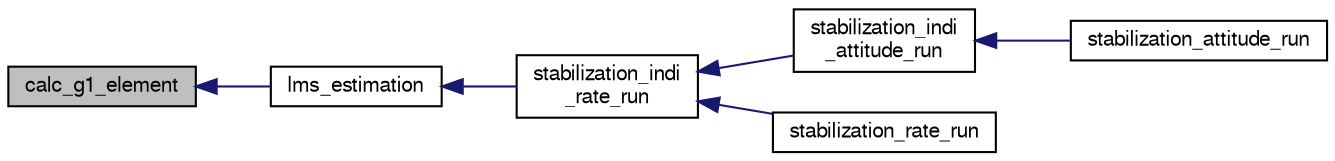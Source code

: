 digraph "calc_g1_element"
{
  edge [fontname="FreeSans",fontsize="10",labelfontname="FreeSans",labelfontsize="10"];
  node [fontname="FreeSans",fontsize="10",shape=record];
  rankdir="LR";
  Node1 [label="calc_g1_element",height=0.2,width=0.4,color="black", fillcolor="grey75", style="filled", fontcolor="black"];
  Node1 -> Node2 [dir="back",color="midnightblue",fontsize="10",style="solid",fontname="FreeSans"];
  Node2 [label="lms_estimation",height=0.2,width=0.4,color="black", fillcolor="white", style="filled",URL="$stabilization__indi_8c.html#ad4a81c601235942469d940e7ac5f400e",tooltip="Function that estimates the control effectiveness of each actuator online. "];
  Node2 -> Node3 [dir="back",color="midnightblue",fontsize="10",style="solid",fontname="FreeSans"];
  Node3 [label="stabilization_indi\l_rate_run",height=0.2,width=0.4,color="black", fillcolor="white", style="filled",URL="$stabilization__indi__simple_8h.html#abb616d415224721c6dbb6cc648b696c2",tooltip="Does the INDI calculations. "];
  Node3 -> Node4 [dir="back",color="midnightblue",fontsize="10",style="solid",fontname="FreeSans"];
  Node4 [label="stabilization_indi\l_attitude_run",height=0.2,width=0.4,color="black", fillcolor="white", style="filled",URL="$stabilization__indi__simple_8h.html#a32497fd2d2c56c87a83bddb1f7b62fa8",tooltip="runs stabilization indi "];
  Node4 -> Node5 [dir="back",color="midnightblue",fontsize="10",style="solid",fontname="FreeSans"];
  Node5 [label="stabilization_attitude_run",height=0.2,width=0.4,color="black", fillcolor="white", style="filled",URL="$stabilization__attitude__quat__indi_8c.html#add1138c9aae1adaafdb42ddf2f0c039a"];
  Node3 -> Node6 [dir="back",color="midnightblue",fontsize="10",style="solid",fontname="FreeSans"];
  Node6 [label="stabilization_rate_run",height=0.2,width=0.4,color="black", fillcolor="white", style="filled",URL="$stabilization__rate__indi_8c.html#acfa2e0820b52aea2dce670dd9295b540",tooltip="Run indi rate interface from the \"stabilization_rate_run\" function. "];
}
